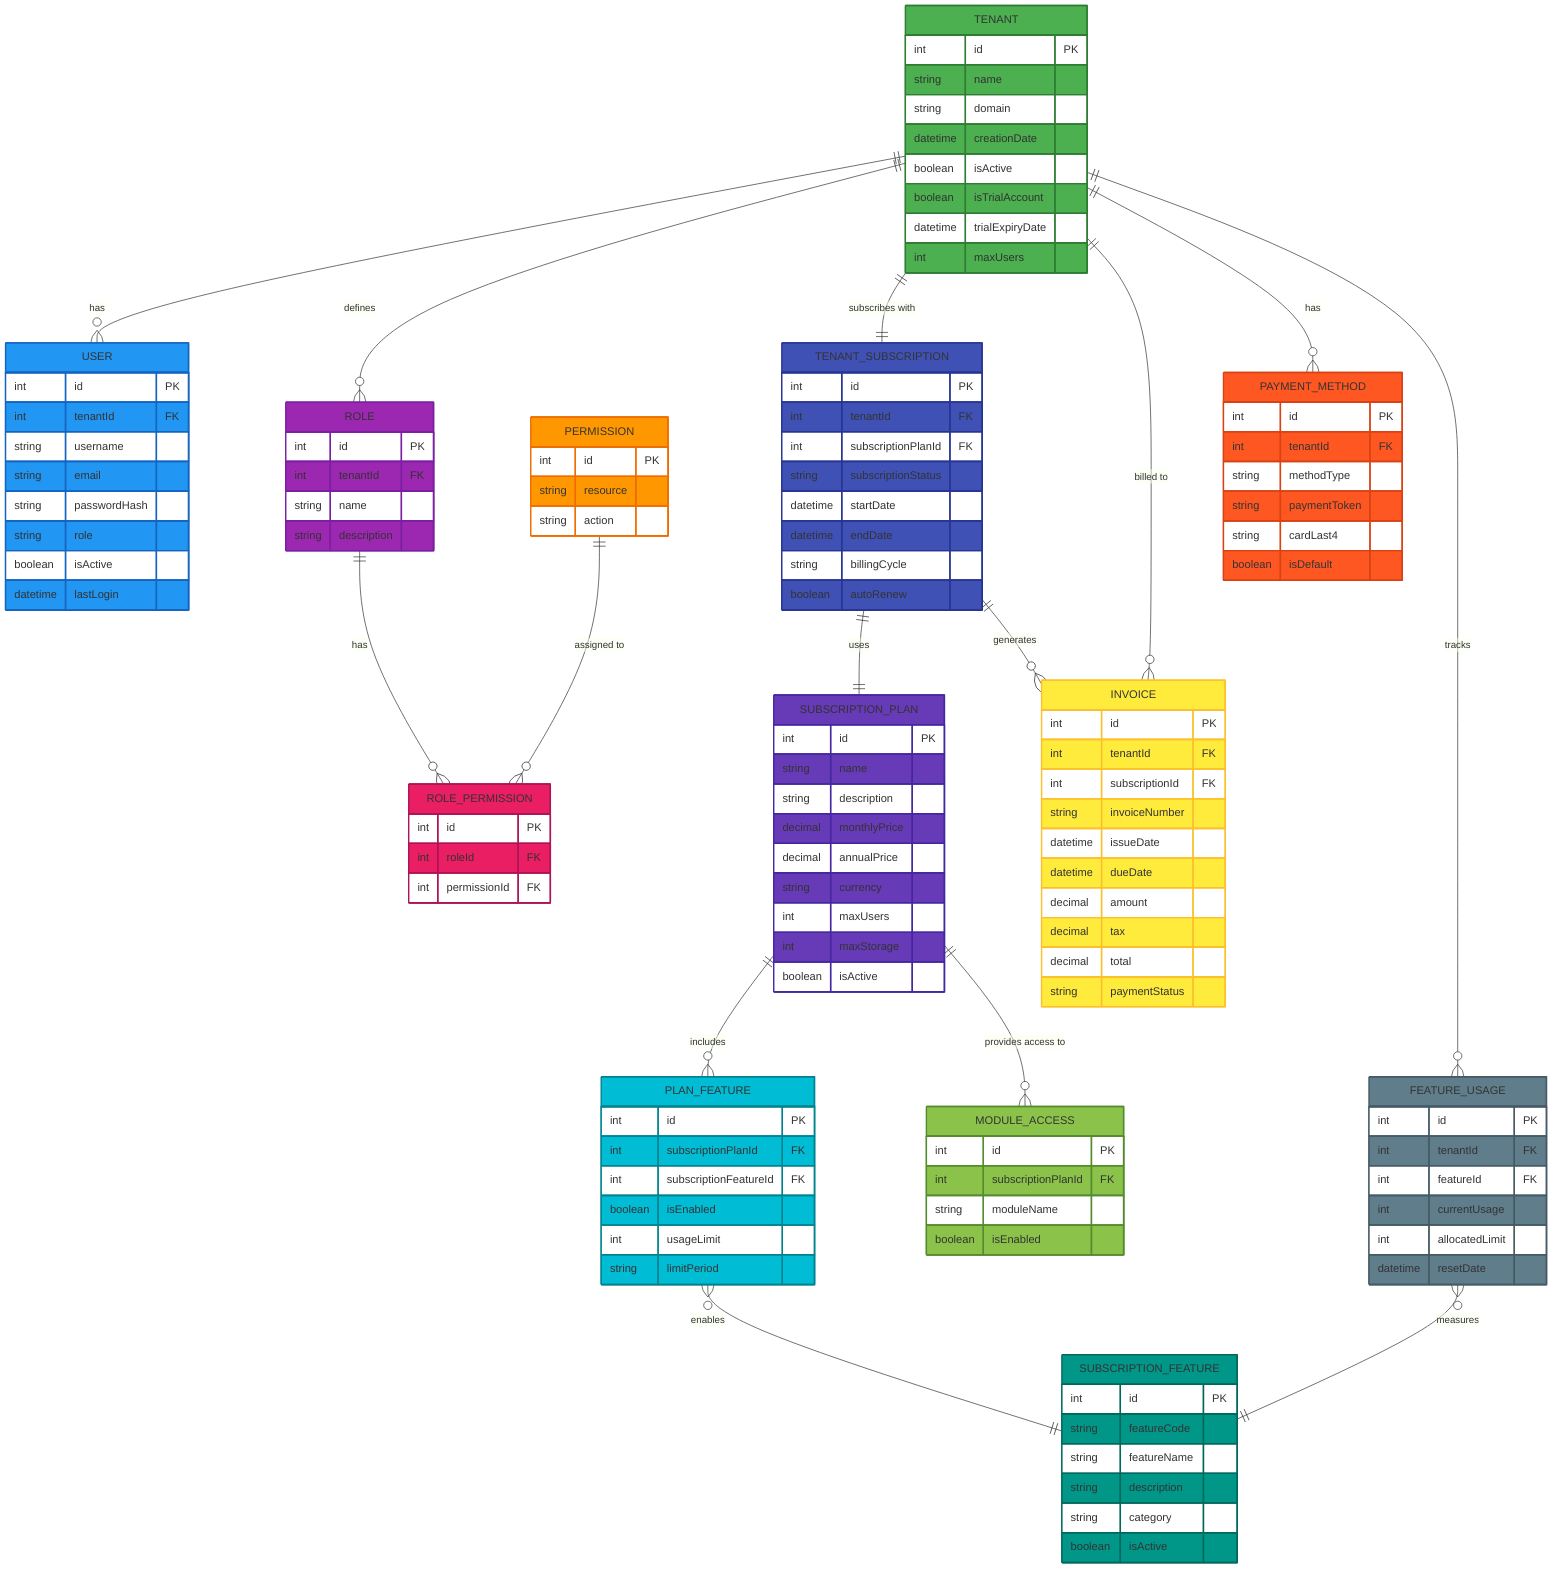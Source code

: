erDiagram
    %% ==============================
    %%           Core Tenant Entities
    %% ==============================
    TENANT {
        int id PK
        string name
        string domain
        datetime creationDate
        boolean isActive
        boolean isTrialAccount
        datetime trialExpiryDate
        int maxUsers
    }
    
    USER {
        int id PK
        int tenantId FK
        string username
        string email
        string passwordHash
        string role
        boolean isActive
        datetime lastLogin
    }
    
    ROLE {
        int id PK
        int tenantId FK
        string name
        string description
    }
    
    PERMISSION {
        int id PK
        string resource
        string action
    }
    
    ROLE_PERMISSION {
        int id PK
        int roleId FK
        int permissionId FK
    }
    
    %% ==============================
    %%        Subscription Entities
    %% ==============================
    SUBSCRIPTION_PLAN {
        int id PK
        string name
        string description
        decimal monthlyPrice
        decimal annualPrice
        string currency
        int maxUsers
        int maxStorage
        boolean isActive
    }
    
    TENANT_SUBSCRIPTION {
        int id PK
        int tenantId FK
        int subscriptionPlanId FK
        string subscriptionStatus
        datetime startDate
        datetime endDate
        string billingCycle
        boolean autoRenew
    }
    
    SUBSCRIPTION_FEATURE {
        int id PK
        string featureCode
        string featureName
        string description
        string category
        boolean isActive
    }
    
    PLAN_FEATURE {
        int id PK
        int subscriptionPlanId FK
        int subscriptionFeatureId FK
        boolean isEnabled
        int usageLimit
        string limitPeriod
    }
    
    MODULE_ACCESS {
        int id PK
        int subscriptionPlanId FK
        string moduleName
        boolean isEnabled
    }
    
    %% ==============================
    %%         Billing Entities
    %% ==============================
    INVOICE {
        int id PK
        int tenantId FK
        int subscriptionId FK
        string invoiceNumber
        datetime issueDate
        datetime dueDate
        decimal amount
        decimal tax
        decimal total
        string paymentStatus
    }
    
    PAYMENT_METHOD {
        int id PK
        int tenantId FK
        string methodType
        string paymentToken
        string cardLast4
        boolean isDefault
    }
    
    FEATURE_USAGE {
        int id PK
        int tenantId FK
        int featureId FK
        int currentUsage
        int allocatedLimit
        datetime resetDate
    }
    
    %% ==============================
    %%         Relationships
    %% ==============================
    TENANT ||--o{ USER : "has"
    TENANT ||--o{ ROLE : "defines"
    ROLE ||--o{ ROLE_PERMISSION : "has"
    PERMISSION ||--o{ ROLE_PERMISSION : "assigned to"
    
    TENANT ||--|| TENANT_SUBSCRIPTION : "subscribes with"
    TENANT_SUBSCRIPTION ||--|| SUBSCRIPTION_PLAN : "uses"
    SUBSCRIPTION_PLAN ||--o{ PLAN_FEATURE : "includes"
    SUBSCRIPTION_PLAN ||--o{ MODULE_ACCESS : "provides access to"
    PLAN_FEATURE }o--|| SUBSCRIPTION_FEATURE : "enables"
    
    TENANT ||--o{ INVOICE : "billed to"
    TENANT_SUBSCRIPTION ||--o{ INVOICE : "generates"
    TENANT ||--o{ PAYMENT_METHOD : "has"
    
    TENANT ||--o{ FEATURE_USAGE : "tracks"
    FEATURE_USAGE }o--|| SUBSCRIPTION_FEATURE : "measures"

%% ==============================
%%        Custom Styles
%% ==============================
    style TENANT fill:#4CAF50,stroke:#2E7D32,stroke-width:2px
    style USER fill:#2196F3,stroke:#1565C0,stroke-width:2px
    style ROLE fill:#9C27B0,stroke:#7B1FA2,stroke-width:2px
    style PERMISSION fill:#FF9800,stroke:#EF6C00,stroke-width:2px
    style ROLE_PERMISSION fill:#E91E63,stroke:#AD1457,stroke-width:2px
    
    style SUBSCRIPTION_PLAN fill:#673AB7,stroke:#4527A0,stroke-width:2px
    style TENANT_SUBSCRIPTION fill:#3F51B5,stroke:#283593,stroke-width:2px
    style SUBSCRIPTION_FEATURE fill:#009688,stroke:#00695C,stroke-width:2px
    style PLAN_FEATURE fill:#00BCD4,stroke:#00838F,stroke-width:2px
    style MODULE_ACCESS fill:#8BC34A,stroke:#558B2F,stroke-width:2px

    style INVOICE fill:#FFEB3B,stroke:#FBC02D,stroke-width:2px
    style PAYMENT_METHOD fill:#FF5722,stroke:#D84315,stroke-width:2px
    style FEATURE_USAGE fill:#607D8B,stroke:#455A64,stroke-width:2px